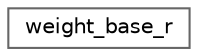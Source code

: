 digraph "Graphical Class Hierarchy"
{
 // LATEX_PDF_SIZE
  bgcolor="transparent";
  edge [fontname=Helvetica,fontsize=10,labelfontname=Helvetica,labelfontsize=10];
  node [fontname=Helvetica,fontsize=10,shape=box,height=0.2,width=0.4];
  rankdir="LR";
  Node0 [id="Node000000",label="weight_base_r",height=0.2,width=0.4,color="grey40", fillcolor="white", style="filled",URL="$structweight__base__r.html",tooltip=" "];
}
